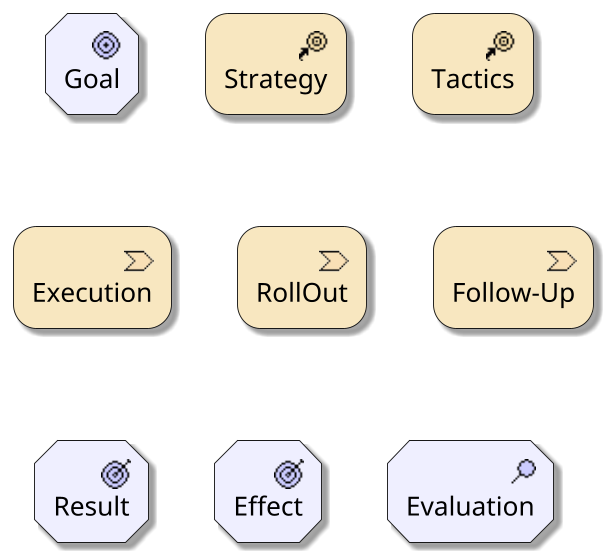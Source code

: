 @startuml

!include <archimate/Archimate>

skinparam dpi 180

skinparam maxMessageSize 184
skinparam wrapWidth 204

skinparam shadowing true

Motivation_Goal(goal, "Goal")
Strategy_CourseOfAction(strategy, "Strategy")
Strategy_CourseOfAction(tactics, "Tactics")
Strategy_ValueStream(Execution, "Execution")
Strategy_ValueStream(Rollout, "RollOut")
Strategy_ValueStream(AfterCare, "Follow-Up")

Motivation_Outcome(Result, "Result")

Motivation_Outcome(Effect, "Effect")
Motivation_Assessment(Reflection, "Evaluation")


@enduml